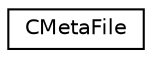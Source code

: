 digraph G
{
  edge [fontname="Helvetica",fontsize="10",labelfontname="Helvetica",labelfontsize="10"];
  node [fontname="Helvetica",fontsize="10",shape=record];
  rankdir="LR";
  Node1 [label="CMetaFile",height=0.2,width=0.4,color="black", fillcolor="white", style="filled",URL="$class_c_meta_file.html"];
}
